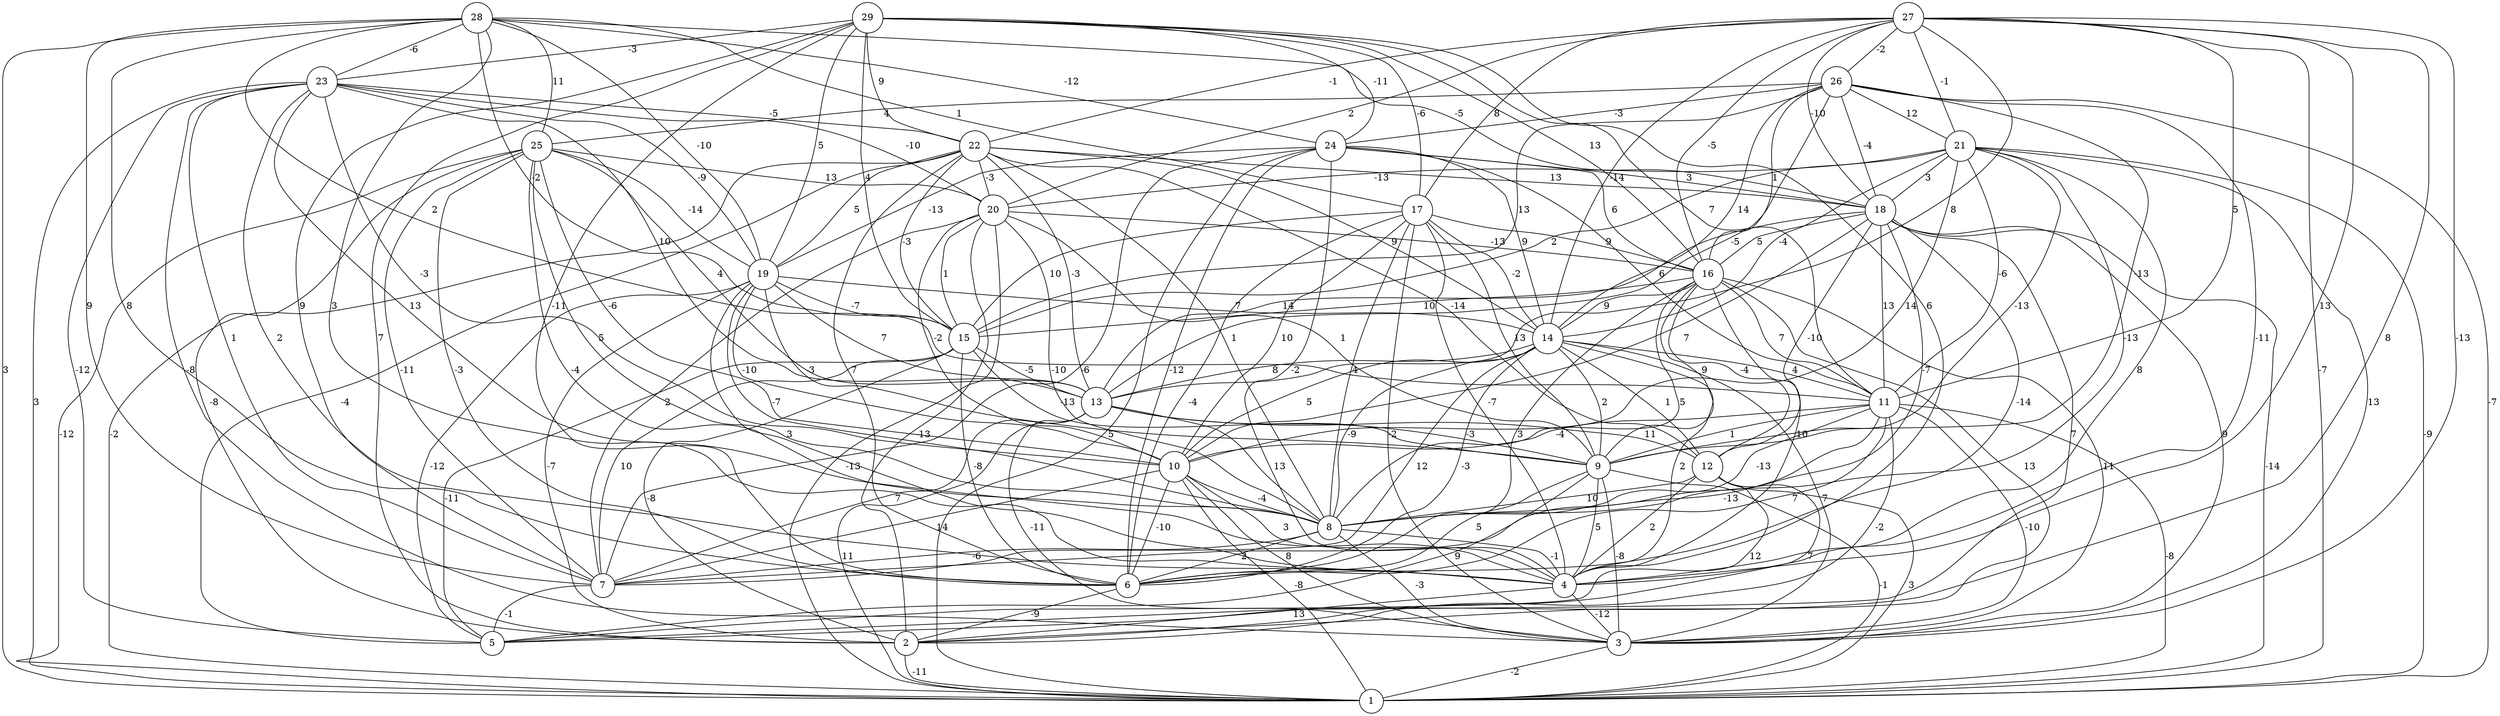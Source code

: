 graph { 
	 fontname="Helvetica,Arial,sans-serif" 
	 node [shape = circle]; 
	 29 -- 2 [label = "7"];
	 29 -- 4 [label = "6"];
	 29 -- 6 [label = "-11"];
	 29 -- 7 [label = "9"];
	 29 -- 11 [label = "7"];
	 29 -- 15 [label = "4"];
	 29 -- 16 [label = "13"];
	 29 -- 17 [label = "-6"];
	 29 -- 19 [label = "5"];
	 29 -- 22 [label = "9"];
	 29 -- 23 [label = "-3"];
	 29 -- 24 [label = "-11"];
	 28 -- 1 [label = "3"];
	 28 -- 4 [label = "3"];
	 28 -- 6 [label = "8"];
	 28 -- 7 [label = "9"];
	 28 -- 11 [label = "2"];
	 28 -- 15 [label = "-2"];
	 28 -- 17 [label = "1"];
	 28 -- 18 [label = "-5"];
	 28 -- 19 [label = "-10"];
	 28 -- 23 [label = "-6"];
	 28 -- 24 [label = "-12"];
	 28 -- 25 [label = "11"];
	 27 -- 1 [label = "-7"];
	 27 -- 3 [label = "-13"];
	 27 -- 4 [label = "13"];
	 27 -- 5 [label = "8"];
	 27 -- 11 [label = "5"];
	 27 -- 13 [label = "8"];
	 27 -- 14 [label = "-14"];
	 27 -- 16 [label = "-5"];
	 27 -- 17 [label = "8"];
	 27 -- 18 [label = "-10"];
	 27 -- 20 [label = "2"];
	 27 -- 21 [label = "-1"];
	 27 -- 22 [label = "-1"];
	 27 -- 26 [label = "-2"];
	 26 -- 1 [label = "-7"];
	 26 -- 4 [label = "-11"];
	 26 -- 9 [label = "-13"];
	 26 -- 13 [label = "-5"];
	 26 -- 14 [label = "14"];
	 26 -- 15 [label = "13"];
	 26 -- 16 [label = "1"];
	 26 -- 18 [label = "-4"];
	 26 -- 21 [label = "12"];
	 26 -- 24 [label = "-3"];
	 26 -- 25 [label = "4"];
	 25 -- 1 [label = "-12"];
	 25 -- 2 [label = "-8"];
	 25 -- 4 [label = "-4"];
	 25 -- 6 [label = "-3"];
	 25 -- 7 [label = "-11"];
	 25 -- 8 [label = "5"];
	 25 -- 10 [label = "-6"];
	 25 -- 13 [label = "4"];
	 25 -- 19 [label = "-14"];
	 25 -- 20 [label = "13"];
	 24 -- 1 [label = "5"];
	 24 -- 4 [label = "-2"];
	 24 -- 6 [label = "-12"];
	 24 -- 7 [label = "-6"];
	 24 -- 11 [label = "6"];
	 24 -- 14 [label = "9"];
	 24 -- 16 [label = "6"];
	 24 -- 18 [label = "3"];
	 24 -- 19 [label = "-13"];
	 23 -- 1 [label = "3"];
	 23 -- 3 [label = "-8"];
	 23 -- 4 [label = "2"];
	 23 -- 5 [label = "-12"];
	 23 -- 7 [label = "1"];
	 23 -- 8 [label = "13"];
	 23 -- 10 [label = "-3"];
	 23 -- 13 [label = "10"];
	 23 -- 19 [label = "-9"];
	 23 -- 20 [label = "-10"];
	 23 -- 22 [label = "-5"];
	 22 -- 1 [label = "-2"];
	 22 -- 5 [label = "-4"];
	 22 -- 6 [label = "7"];
	 22 -- 8 [label = "1"];
	 22 -- 12 [label = "-14"];
	 22 -- 13 [label = "-3"];
	 22 -- 14 [label = "9"];
	 22 -- 15 [label = "-3"];
	 22 -- 18 [label = "13"];
	 22 -- 19 [label = "5"];
	 22 -- 20 [label = "-3"];
	 21 -- 1 [label = "-9"];
	 21 -- 3 [label = "13"];
	 21 -- 4 [label = "8"];
	 21 -- 8 [label = "-13"];
	 21 -- 9 [label = "-13"];
	 21 -- 10 [label = "14"];
	 21 -- 11 [label = "-6"];
	 21 -- 14 [label = "-4"];
	 21 -- 15 [label = "2"];
	 21 -- 18 [label = "3"];
	 21 -- 20 [label = "-13"];
	 20 -- 1 [label = "-13"];
	 20 -- 2 [label = "-13"];
	 20 -- 7 [label = "2"];
	 20 -- 8 [label = "-10"];
	 20 -- 9 [label = "1"];
	 20 -- 10 [label = "-2"];
	 20 -- 15 [label = "1"];
	 20 -- 16 [label = "-13"];
	 19 -- 2 [label = "-7"];
	 19 -- 4 [label = "3"];
	 19 -- 5 [label = "-12"];
	 19 -- 8 [label = "-7"];
	 19 -- 9 [label = "-3"];
	 19 -- 10 [label = "-10"];
	 19 -- 13 [label = "7"];
	 19 -- 14 [label = "7"];
	 19 -- 15 [label = "-7"];
	 18 -- 1 [label = "-14"];
	 18 -- 3 [label = "9"];
	 18 -- 5 [label = "7"];
	 18 -- 6 [label = "-14"];
	 18 -- 8 [label = "-7"];
	 18 -- 10 [label = "7"];
	 18 -- 11 [label = "13"];
	 18 -- 12 [label = "-10"];
	 18 -- 13 [label = "14"];
	 18 -- 16 [label = "5"];
	 17 -- 3 [label = "-2"];
	 17 -- 4 [label = "-7"];
	 17 -- 6 [label = "-4"];
	 17 -- 8 [label = "4"];
	 17 -- 9 [label = "13"];
	 17 -- 10 [label = "10"];
	 17 -- 14 [label = "-2"];
	 17 -- 15 [label = "10"];
	 17 -- 16 [label = "9"];
	 16 -- 2 [label = "13"];
	 16 -- 3 [label = "11"];
	 16 -- 4 [label = "10"];
	 16 -- 6 [label = "3"];
	 16 -- 8 [label = "5"];
	 16 -- 9 [label = "9"];
	 16 -- 11 [label = "7"];
	 16 -- 12 [label = "-4"];
	 16 -- 14 [label = "9"];
	 16 -- 15 [label = "10"];
	 15 -- 2 [label = "-8"];
	 15 -- 5 [label = "-11"];
	 15 -- 6 [label = "-8"];
	 15 -- 7 [label = "10"];
	 15 -- 9 [label = "-13"];
	 15 -- 13 [label = "-5"];
	 14 -- 3 [label = "7"];
	 14 -- 4 [label = "2"];
	 14 -- 6 [label = "-3"];
	 14 -- 7 [label = "12"];
	 14 -- 8 [label = "-9"];
	 14 -- 9 [label = "2"];
	 14 -- 10 [label = "5"];
	 14 -- 11 [label = "4"];
	 14 -- 12 [label = "1"];
	 14 -- 13 [label = "8"];
	 13 -- 1 [label = "11"];
	 13 -- 3 [label = "-11"];
	 13 -- 7 [label = "7"];
	 13 -- 8 [label = "13"];
	 13 -- 9 [label = "-3"];
	 13 -- 12 [label = "11"];
	 12 -- 1 [label = "3"];
	 12 -- 2 [label = "7"];
	 12 -- 4 [label = "2"];
	 12 -- 5 [label = "12"];
	 12 -- 8 [label = "10"];
	 11 -- 1 [label = "-8"];
	 11 -- 2 [label = "-2"];
	 11 -- 3 [label = "-10"];
	 11 -- 6 [label = "7"];
	 11 -- 7 [label = "-13"];
	 11 -- 8 [label = "-13"];
	 11 -- 9 [label = "1"];
	 11 -- 10 [label = "-4"];
	 10 -- 1 [label = "-8"];
	 10 -- 3 [label = "8"];
	 10 -- 4 [label = "3"];
	 10 -- 6 [label = "-10"];
	 10 -- 7 [label = "14"];
	 10 -- 8 [label = "-4"];
	 9 -- 1 [label = "-1"];
	 9 -- 3 [label = "-8"];
	 9 -- 4 [label = "5"];
	 9 -- 5 [label = "9"];
	 9 -- 6 [label = "5"];
	 8 -- 3 [label = "-3"];
	 8 -- 4 [label = "-1"];
	 8 -- 6 [label = "2"];
	 8 -- 7 [label = "-6"];
	 7 -- 5 [label = "-1"];
	 6 -- 2 [label = "-9"];
	 4 -- 2 [label = "13"];
	 4 -- 3 [label = "-12"];
	 3 -- 1 [label = "-2"];
	 2 -- 1 [label = "-11"];
	 1;
	 2;
	 3;
	 4;
	 5;
	 6;
	 7;
	 8;
	 9;
	 10;
	 11;
	 12;
	 13;
	 14;
	 15;
	 16;
	 17;
	 18;
	 19;
	 20;
	 21;
	 22;
	 23;
	 24;
	 25;
	 26;
	 27;
	 28;
	 29;
}
